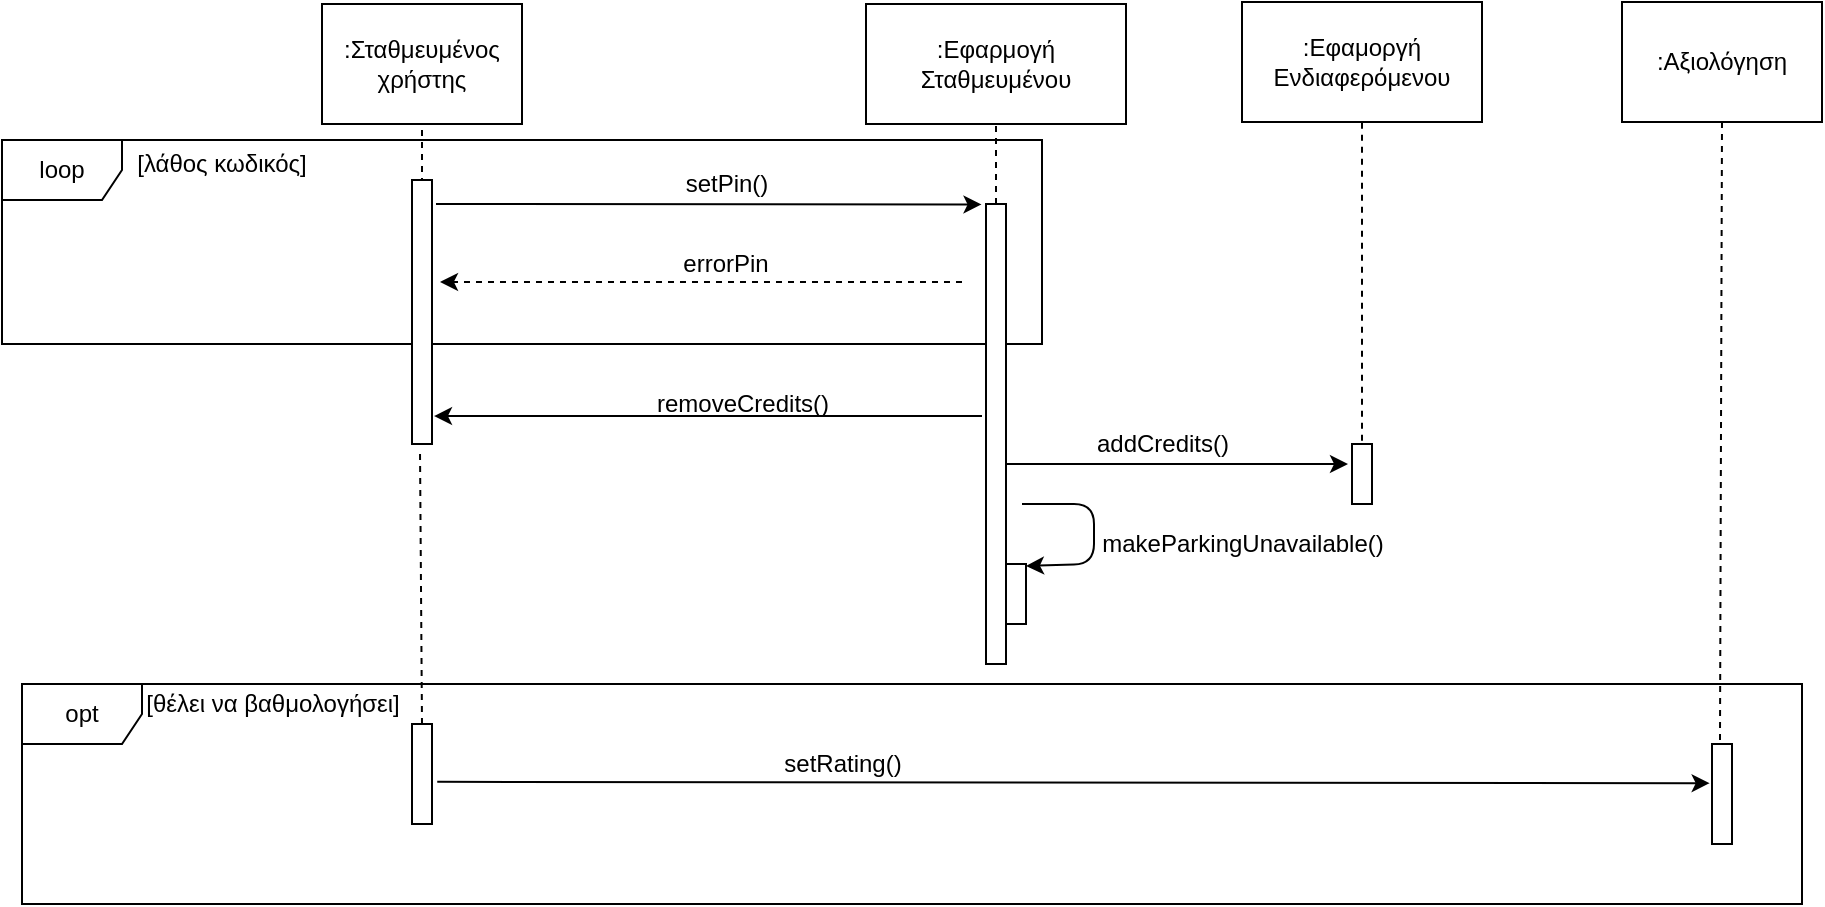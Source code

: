 <mxfile version="13.0.0" type="device"><diagram id="msJyoViN1CDIa7WptBRt" name="Page-1"><mxGraphModel dx="998" dy="548" grid="1" gridSize="10" guides="1" tooltips="1" connect="1" arrows="1" fold="1" page="1" pageScale="1" pageWidth="850" pageHeight="1100" math="0" shadow="0"><root><mxCell id="0"/><mxCell id="1" parent="0"/><mxCell id="UDw-Wfjbnn8t3d5SVtMi-1" value="opt" style="shape=umlFrame;whiteSpace=wrap;html=1;" vertex="1" parent="1"><mxGeometry x="150" y="511" width="890" height="110" as="geometry"/></mxCell><mxCell id="UDw-Wfjbnn8t3d5SVtMi-2" value="loop" style="shape=umlFrame;whiteSpace=wrap;html=1;" vertex="1" parent="1"><mxGeometry x="140" y="239" width="520" height="102" as="geometry"/></mxCell><mxCell id="UDw-Wfjbnn8t3d5SVtMi-3" value=":Σταθμευμένος χρήστης" style="rounded=0;whiteSpace=wrap;html=1;" vertex="1" parent="1"><mxGeometry x="300" y="171" width="100" height="60" as="geometry"/></mxCell><mxCell id="UDw-Wfjbnn8t3d5SVtMi-4" value="" style="endArrow=none;html=1;entryX=0.5;entryY=1;entryDx=0;entryDy=0;dashed=1;" edge="1" parent="1" target="UDw-Wfjbnn8t3d5SVtMi-3"><mxGeometry width="50" height="50" relative="1" as="geometry"><mxPoint x="350" y="261" as="sourcePoint"/><mxPoint x="730" y="511" as="targetPoint"/></mxGeometry></mxCell><mxCell id="UDw-Wfjbnn8t3d5SVtMi-5" value="" style="endArrow=classic;html=1;shadow=0;strokeWidth=1;entryX=-0.224;entryY=0.001;entryDx=0;entryDy=0;entryPerimeter=0;" edge="1" parent="1" target="UDw-Wfjbnn8t3d5SVtMi-22"><mxGeometry width="50" height="50" relative="1" as="geometry"><mxPoint x="357" y="271" as="sourcePoint"/><mxPoint x="592" y="271" as="targetPoint"/></mxGeometry></mxCell><mxCell id="UDw-Wfjbnn8t3d5SVtMi-6" value="setPin()" style="text;html=1;align=center;verticalAlign=middle;resizable=0;points=[];autosize=1;" vertex="1" parent="1"><mxGeometry x="472" y="251" width="60" height="20" as="geometry"/></mxCell><mxCell id="UDw-Wfjbnn8t3d5SVtMi-7" value=":Εφαμοργή&lt;br&gt;Ενδιαφερόμενου" style="rounded=0;whiteSpace=wrap;html=1;" vertex="1" parent="1"><mxGeometry x="760" y="170" width="120" height="60" as="geometry"/></mxCell><mxCell id="UDw-Wfjbnn8t3d5SVtMi-8" value="" style="endArrow=none;html=1;entryX=0.5;entryY=1;entryDx=0;entryDy=0;exitX=0.5;exitY=-0.053;exitDx=0;exitDy=0;exitPerimeter=0;dashed=1;" edge="1" parent="1" source="UDw-Wfjbnn8t3d5SVtMi-20" target="UDw-Wfjbnn8t3d5SVtMi-7"><mxGeometry width="50" height="50" relative="1" as="geometry"><mxPoint x="820" y="250" as="sourcePoint"/><mxPoint x="1160" y="510" as="targetPoint"/></mxGeometry></mxCell><mxCell id="UDw-Wfjbnn8t3d5SVtMi-9" value=":Eφαρμογή Σταθμευμένου" style="rounded=0;whiteSpace=wrap;html=1;" vertex="1" parent="1"><mxGeometry x="572" y="171" width="130" height="60" as="geometry"/></mxCell><mxCell id="UDw-Wfjbnn8t3d5SVtMi-10" value="" style="endArrow=none;html=1;shadow=0;strokeWidth=1;entryX=0.5;entryY=1;entryDx=0;entryDy=0;dashed=1;" edge="1" parent="1" source="UDw-Wfjbnn8t3d5SVtMi-22" target="UDw-Wfjbnn8t3d5SVtMi-9"><mxGeometry width="50" height="50" relative="1" as="geometry"><mxPoint x="637" y="261" as="sourcePoint"/><mxPoint x="833" y="391" as="targetPoint"/></mxGeometry></mxCell><mxCell id="UDw-Wfjbnn8t3d5SVtMi-11" value="removeCredits()" style="text;html=1;align=center;verticalAlign=middle;resizable=0;points=[];autosize=1;" vertex="1" parent="1"><mxGeometry x="460" y="361" width="100" height="20" as="geometry"/></mxCell><mxCell id="UDw-Wfjbnn8t3d5SVtMi-12" value="" style="endArrow=classic;html=1;shadow=0;strokeWidth=1;entryX=1.1;entryY=0.289;entryDx=0;entryDy=0;entryPerimeter=0;" edge="1" parent="1"><mxGeometry width="50" height="50" relative="1" as="geometry"><mxPoint x="630" y="377" as="sourcePoint"/><mxPoint x="356" y="377.01" as="targetPoint"/></mxGeometry></mxCell><mxCell id="UDw-Wfjbnn8t3d5SVtMi-13" value="" style="endArrow=classic;html=1;shadow=0;strokeWidth=1;entryX=1;entryY=0.033;entryDx=0;entryDy=0;entryPerimeter=0;" edge="1" parent="1" target="UDw-Wfjbnn8t3d5SVtMi-30"><mxGeometry width="50" height="50" relative="1" as="geometry"><mxPoint x="650" y="421" as="sourcePoint"/><mxPoint x="660" y="451" as="targetPoint"/><Array as="points"><mxPoint x="686" y="421"/><mxPoint x="686" y="451"/></Array></mxGeometry></mxCell><mxCell id="UDw-Wfjbnn8t3d5SVtMi-14" value="makeParkingUnavailable()" style="text;html=1;align=center;verticalAlign=middle;resizable=0;points=[];autosize=1;" vertex="1" parent="1"><mxGeometry x="680" y="431" width="160" height="20" as="geometry"/></mxCell><mxCell id="UDw-Wfjbnn8t3d5SVtMi-15" value=":Αξιολόγηση" style="rounded=0;whiteSpace=wrap;html=1;" vertex="1" parent="1"><mxGeometry x="950" y="170" width="100" height="60" as="geometry"/></mxCell><mxCell id="UDw-Wfjbnn8t3d5SVtMi-16" value="" style="endArrow=none;html=1;shadow=0;strokeWidth=1;entryX=0.5;entryY=1;entryDx=0;entryDy=0;exitX=0.4;exitY=-0.04;exitDx=0;exitDy=0;exitPerimeter=0;dashed=1;" edge="1" parent="1" source="UDw-Wfjbnn8t3d5SVtMi-24" target="UDw-Wfjbnn8t3d5SVtMi-15"><mxGeometry width="50" height="50" relative="1" as="geometry"><mxPoint x="1000" y="471" as="sourcePoint"/><mxPoint x="1240" y="233" as="targetPoint"/></mxGeometry></mxCell><mxCell id="UDw-Wfjbnn8t3d5SVtMi-17" value="" style="endArrow=classic;html=1;shadow=0;strokeWidth=1;exitX=1.262;exitY=0.578;exitDx=0;exitDy=0;exitPerimeter=0;entryX=-0.117;entryY=0.392;entryDx=0;entryDy=0;entryPerimeter=0;" edge="1" parent="1" source="UDw-Wfjbnn8t3d5SVtMi-23" target="UDw-Wfjbnn8t3d5SVtMi-24"><mxGeometry width="50" height="50" relative="1" as="geometry"><mxPoint x="360" y="561" as="sourcePoint"/><mxPoint x="860" y="561" as="targetPoint"/></mxGeometry></mxCell><mxCell id="UDw-Wfjbnn8t3d5SVtMi-18" value="setRating()" style="text;html=1;align=center;verticalAlign=middle;resizable=0;points=[];autosize=1;" vertex="1" parent="1"><mxGeometry x="525" y="541" width="70" height="20" as="geometry"/></mxCell><mxCell id="UDw-Wfjbnn8t3d5SVtMi-19" value="[θέλει να βαθμολογήσει]" style="text;html=1;align=center;verticalAlign=middle;resizable=0;points=[];autosize=1;" vertex="1" parent="1"><mxGeometry x="205" y="511" width="140" height="20" as="geometry"/></mxCell><mxCell id="UDw-Wfjbnn8t3d5SVtMi-20" value="" style="html=1;points=[];perimeter=orthogonalPerimeter;" vertex="1" parent="1"><mxGeometry x="815" y="391" width="10" height="30" as="geometry"/></mxCell><mxCell id="UDw-Wfjbnn8t3d5SVtMi-21" value="" style="html=1;points=[];perimeter=orthogonalPerimeter;" vertex="1" parent="1"><mxGeometry x="345" y="259" width="10" height="132" as="geometry"/></mxCell><mxCell id="UDw-Wfjbnn8t3d5SVtMi-22" value="" style="html=1;points=[];perimeter=orthogonalPerimeter;" vertex="1" parent="1"><mxGeometry x="632" y="271" width="10" height="230" as="geometry"/></mxCell><mxCell id="UDw-Wfjbnn8t3d5SVtMi-23" value="" style="html=1;points=[];perimeter=orthogonalPerimeter;" vertex="1" parent="1"><mxGeometry x="345" y="531" width="10" height="50" as="geometry"/></mxCell><mxCell id="UDw-Wfjbnn8t3d5SVtMi-24" value="" style="html=1;points=[];perimeter=orthogonalPerimeter;" vertex="1" parent="1"><mxGeometry x="995" y="541" width="10" height="50" as="geometry"/></mxCell><mxCell id="UDw-Wfjbnn8t3d5SVtMi-25" value="" style="endArrow=classic;html=1;shadow=0;strokeWidth=1;" edge="1" parent="1"><mxGeometry width="50" height="50" relative="1" as="geometry"><mxPoint x="642" y="401" as="sourcePoint"/><mxPoint x="813" y="401" as="targetPoint"/></mxGeometry></mxCell><mxCell id="UDw-Wfjbnn8t3d5SVtMi-26" value="[λάθος κωδικός]" style="text;html=1;strokeColor=none;fillColor=none;align=center;verticalAlign=middle;whiteSpace=wrap;rounded=0;" vertex="1" parent="1"><mxGeometry x="200" y="241" width="100" height="20" as="geometry"/></mxCell><mxCell id="UDw-Wfjbnn8t3d5SVtMi-27" value="" style="endArrow=classic;html=1;dashed=1;entryX=1.4;entryY=0.386;entryDx=0;entryDy=0;entryPerimeter=0;" edge="1" parent="1" target="UDw-Wfjbnn8t3d5SVtMi-21"><mxGeometry width="50" height="50" relative="1" as="geometry"><mxPoint x="620" y="310" as="sourcePoint"/><mxPoint x="530" y="311" as="targetPoint"/></mxGeometry></mxCell><mxCell id="UDw-Wfjbnn8t3d5SVtMi-28" value="errorPin" style="text;html=1;strokeColor=none;fillColor=none;align=center;verticalAlign=middle;whiteSpace=wrap;rounded=0;" vertex="1" parent="1"><mxGeometry x="432" y="291" width="140" height="20" as="geometry"/></mxCell><mxCell id="UDw-Wfjbnn8t3d5SVtMi-29" value="addCredits()" style="text;html=1;align=center;verticalAlign=middle;resizable=0;points=[];autosize=1;" vertex="1" parent="1"><mxGeometry x="680" y="381" width="80" height="20" as="geometry"/></mxCell><mxCell id="UDw-Wfjbnn8t3d5SVtMi-30" value="" style="html=1;points=[];perimeter=orthogonalPerimeter;" vertex="1" parent="1"><mxGeometry x="642" y="451" width="10" height="30" as="geometry"/></mxCell><mxCell id="UDw-Wfjbnn8t3d5SVtMi-31" value="" style="endArrow=none;dashed=1;html=1;entryX=0.4;entryY=1.023;entryDx=0;entryDy=0;entryPerimeter=0;exitX=0.5;exitY=0;exitDx=0;exitDy=0;exitPerimeter=0;" edge="1" parent="1" source="UDw-Wfjbnn8t3d5SVtMi-23" target="UDw-Wfjbnn8t3d5SVtMi-21"><mxGeometry width="50" height="50" relative="1" as="geometry"><mxPoint x="340" y="471" as="sourcePoint"/><mxPoint x="360" y="461" as="targetPoint"/></mxGeometry></mxCell></root></mxGraphModel></diagram></mxfile>